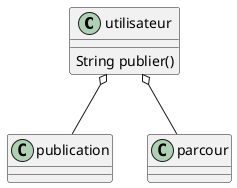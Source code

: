 @startuml
 utilisateur o-- publication
 utilisateur o-- parcour

 class utilisateur {
    String publier() 
 }

 @endumls